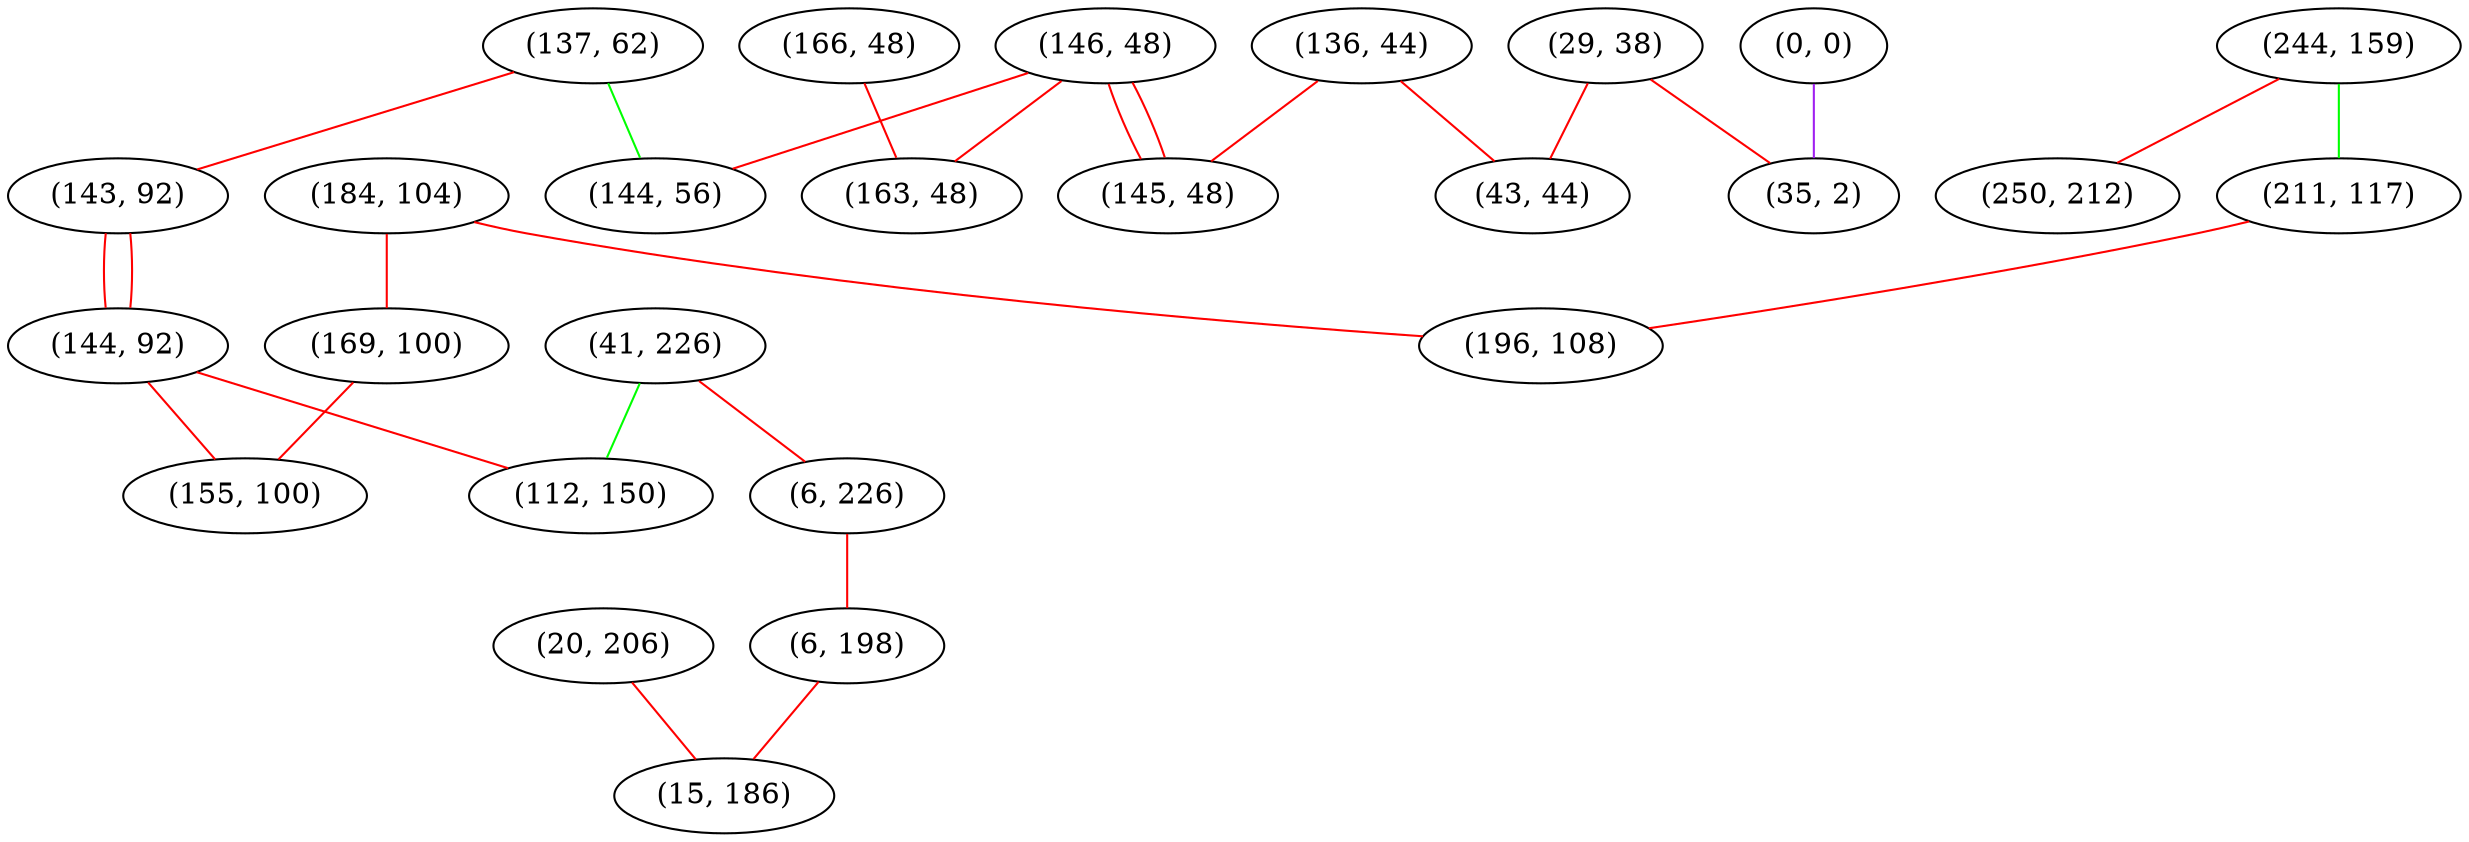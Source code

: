 graph "" {
"(184, 104)";
"(136, 44)";
"(146, 48)";
"(137, 62)";
"(20, 206)";
"(41, 226)";
"(244, 159)";
"(143, 92)";
"(6, 226)";
"(166, 48)";
"(29, 38)";
"(0, 0)";
"(250, 212)";
"(6, 198)";
"(144, 92)";
"(169, 100)";
"(43, 44)";
"(211, 117)";
"(35, 2)";
"(112, 150)";
"(196, 108)";
"(155, 100)";
"(163, 48)";
"(145, 48)";
"(144, 56)";
"(15, 186)";
"(184, 104)" -- "(196, 108)"  [color=red, key=0, weight=1];
"(184, 104)" -- "(169, 100)"  [color=red, key=0, weight=1];
"(136, 44)" -- "(145, 48)"  [color=red, key=0, weight=1];
"(136, 44)" -- "(43, 44)"  [color=red, key=0, weight=1];
"(146, 48)" -- "(163, 48)"  [color=red, key=0, weight=1];
"(146, 48)" -- "(145, 48)"  [color=red, key=0, weight=1];
"(146, 48)" -- "(145, 48)"  [color=red, key=1, weight=1];
"(146, 48)" -- "(144, 56)"  [color=red, key=0, weight=1];
"(137, 62)" -- "(143, 92)"  [color=red, key=0, weight=1];
"(137, 62)" -- "(144, 56)"  [color=green, key=0, weight=2];
"(20, 206)" -- "(15, 186)"  [color=red, key=0, weight=1];
"(41, 226)" -- "(112, 150)"  [color=green, key=0, weight=2];
"(41, 226)" -- "(6, 226)"  [color=red, key=0, weight=1];
"(244, 159)" -- "(250, 212)"  [color=red, key=0, weight=1];
"(244, 159)" -- "(211, 117)"  [color=green, key=0, weight=2];
"(143, 92)" -- "(144, 92)"  [color=red, key=0, weight=1];
"(143, 92)" -- "(144, 92)"  [color=red, key=1, weight=1];
"(6, 226)" -- "(6, 198)"  [color=red, key=0, weight=1];
"(166, 48)" -- "(163, 48)"  [color=red, key=0, weight=1];
"(29, 38)" -- "(35, 2)"  [color=red, key=0, weight=1];
"(29, 38)" -- "(43, 44)"  [color=red, key=0, weight=1];
"(0, 0)" -- "(35, 2)"  [color=purple, key=0, weight=4];
"(6, 198)" -- "(15, 186)"  [color=red, key=0, weight=1];
"(144, 92)" -- "(112, 150)"  [color=red, key=0, weight=1];
"(144, 92)" -- "(155, 100)"  [color=red, key=0, weight=1];
"(169, 100)" -- "(155, 100)"  [color=red, key=0, weight=1];
"(211, 117)" -- "(196, 108)"  [color=red, key=0, weight=1];
}
